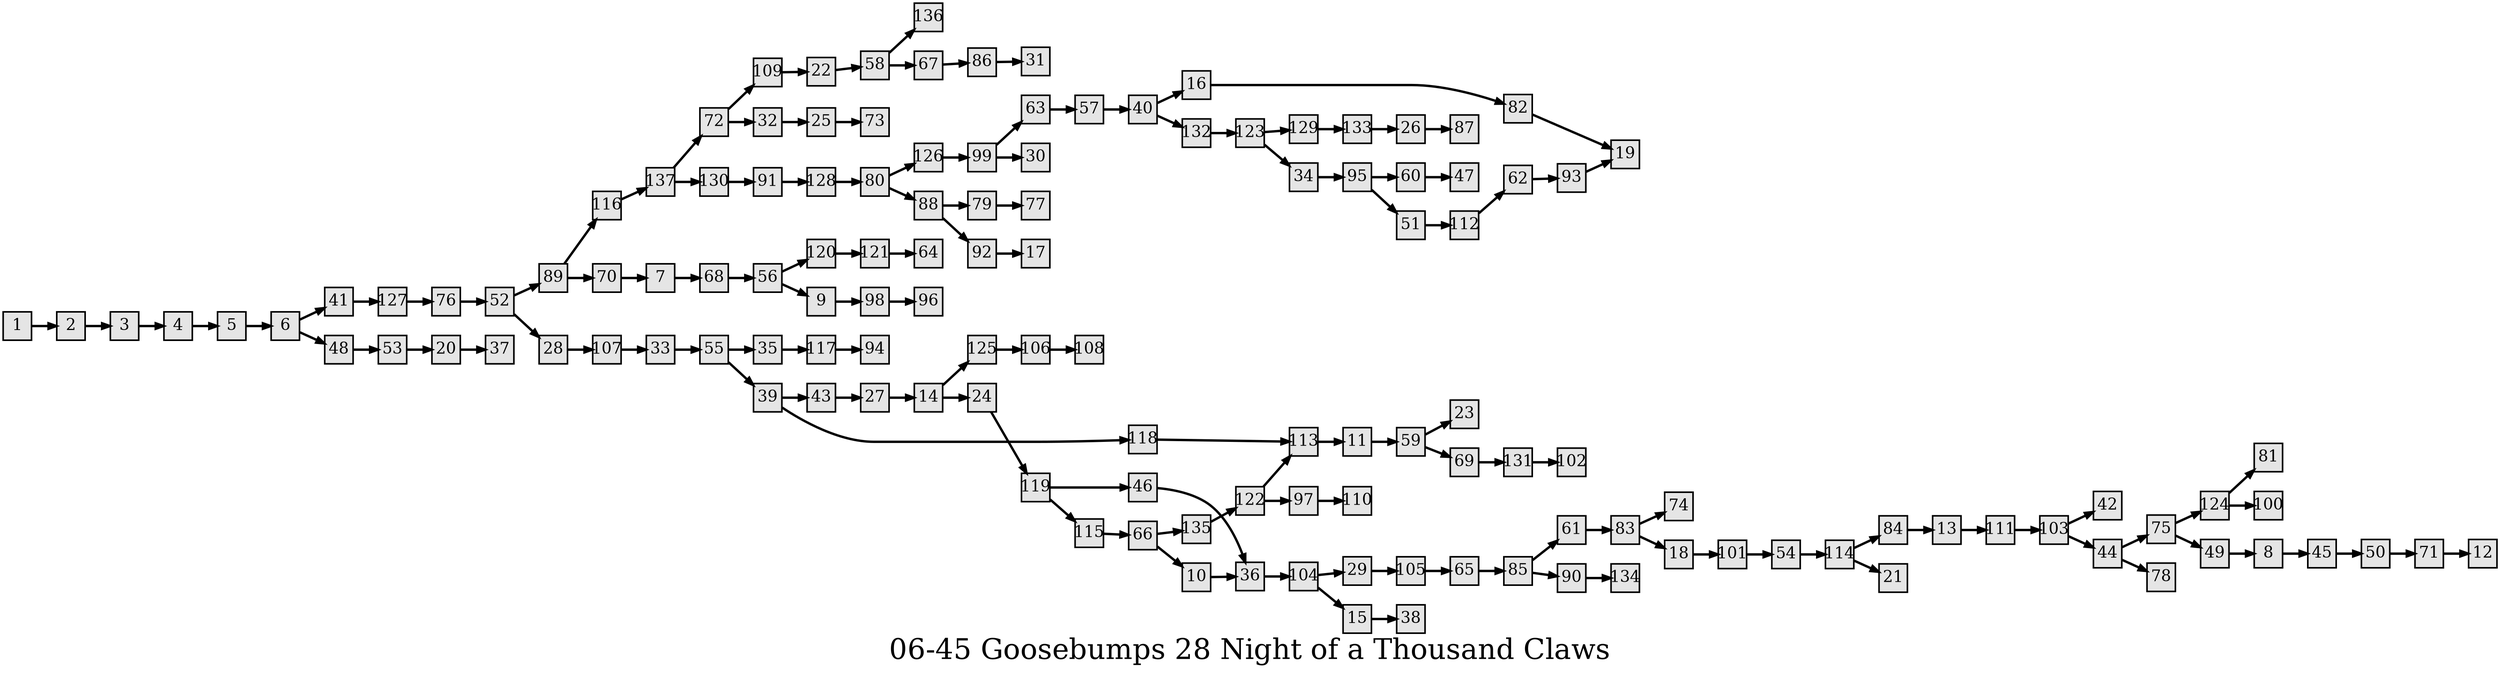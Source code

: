 digraph g{
  graph [ label="06-45 Goosebumps 28 Night of a Thousand Claws" rankdir=LR, ordering=out, fontsize=36, nodesep="0.35", ranksep="0.45"];
  node  [shape=rect, penwidth=2, fontsize=20, style=filled, fillcolor=grey90, margin="0,0", labelfloat=true, regular=true, fixedsize=true];
  edge  [labelfloat=true, penwidth=3, fontsize=12];
  // ---;
  // group  : Katz;
  // id     : 06-45;
  // gbid   : 1226;
  // series : Give Yourself Goosebumps;
  // title  : Night of a Thousand Claws;
  // author : R.L. Stine;
  // credit:;
  // - name : Yee-Ann Wong;
  // role : encoder;
  // date : 2017-08-31;
  // - name : Jeremy Douglass;
  // role : editor;
  // date : 2017-10-19;
  // render:;
  // - name   : small;
  // styles : gvStyles-small.txt;
  // engine : dot;
  // comment: >;
  
  // ---;
  
  // From | To | Label;
  
  1 -> 2;
  2 -> 3;
  3 -> 4;
  4 -> 5;
  5 -> 6;
  6 -> 41;
  6 -> 48;
  7 -> 68;
  8 -> 45;
  9 -> 98;
  10 -> 36;
  11 -> 59;
  13 -> 111;
  14 -> 125;
  14 -> 24;
  15 -> 38;
  16 -> 82;
  18 -> 101;
  20 -> 37;
  22 -> 58;
  24 -> 119;
  25 -> 73;
  26 -> 87;
  27 -> 14;
  28 -> 107;
  29 -> 105;
  32 -> 25;
  33 -> 55;
  34 -> 95;
  35 -> 117;
  36 -> 104;
  39 -> 43;
  39 -> 118;
  40 -> 16;
  40 -> 132;
  41 -> 127;
  43 -> 27;
  44 -> 75;
  44 -> 78;
  45 -> 50;
  46 -> 36;
  48 -> 53;
  49 -> 8;
  50 -> 71;
  51 -> 112;
  52 -> 89;
  52 -> 28;
  53 -> 20;
  54 -> 114;
  55 -> 35;
  55 -> 39;
  56 -> 120;
  56 -> 9;
  57 -> 40;
  58 -> 136;
  58 -> 67;
  59 -> 23;
  59 -> 69;
  60 -> 47;
  61 -> 83;
  62 -> 93;
  63 -> 57;
  65 -> 85;
  66 -> 135;
  66 -> 10;
  67 -> 86;
  68 -> 56;
  69 -> 131;
  70 -> 7;
  71 -> 12;
  72 -> 109;
  72 -> 32;
  75 -> 124;
  75 -> 49;
  76 -> 52;
  79 -> 77;
  80 -> 126;
  80 -> 88;
  82 -> 19;
  83 -> 74;
  83 -> 18;
  84 -> 13;
  85 -> 61;
  85 -> 90;
  86 -> 31;
  88 -> 79;
  88 -> 92;
  89 -> 116;
  89 -> 70;
  90 -> 134;
  91 -> 128;
  92 -> 17;
  93 -> 19;
  95 -> 60;
  95 -> 51;
  97 -> 110;
  98 -> 96;
  99 -> 63;
  99 -> 30;
  101 -> 54;
  103 -> 42;
  103 -> 44;
  104 -> 29;
  104 -> 15;
  105 -> 65;
  106 -> 108;
  107 -> 33;
  109 -> 22;
  111 -> 103;
  112 -> 62;
  113 -> 11;
  114 -> 84;
  114 -> 21;
  115 -> 66;
  116 -> 137;
  117 -> 94;
  118 -> 113;
  119 -> 46;
  119 -> 115;
  120 -> 121;
  121 -> 64;
  122 -> 113;
  122 -> 97;
  123 -> 129;
  123 -> 34;
  124 -> 81;
  124 -> 100;
  125 -> 106;
  126 -> 99;
  127 -> 76;
  128 -> 80;
  129 -> 133;
  130 -> 91;
  131 -> 102;
  132 -> 123;
  133 -> 26;
  135 -> 122;
  137 -> 72;
  137 -> 130;
}


